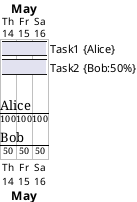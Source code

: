 {
  "sha1": "bkfjpp8u9z40bpie2oqsek1vr4re6lq",
  "insertion": {
    "when": "2024-05-30T20:48:22.106Z",
    "url": "https://forum.plantuml.net/11503/print-between-remove-resources-on-gantt-chart",
    "user": "plantuml@gmail.com"
  }
}
@startgantt
Project starts 2020/05/14
Print between 2020/05/14 and 2020/05/16
[Task1] on {Alice} lasts 10 days
[Task2] on {Bob:50%} lasts 2 days
then [Task3] on {Alice:25%} lasts 1 days
@endgantt
